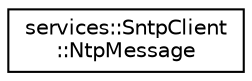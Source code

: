 digraph "Graphical Class Hierarchy"
{
 // INTERACTIVE_SVG=YES
  edge [fontname="Helvetica",fontsize="10",labelfontname="Helvetica",labelfontsize="10"];
  node [fontname="Helvetica",fontsize="10",shape=record];
  rankdir="LR";
  Node0 [label="services::SntpClient\l::NtpMessage",height=0.2,width=0.4,color="black", fillcolor="white", style="filled",URL="$d9/d26/structservices_1_1_sntp_client_1_1_ntp_message.html"];
}
